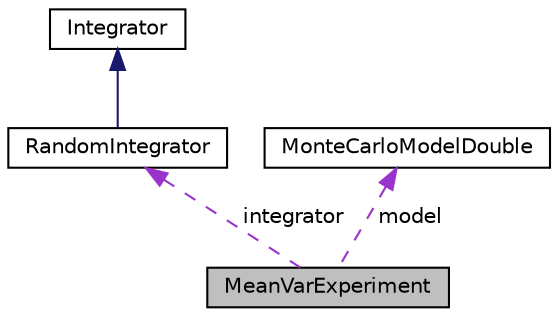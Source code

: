 digraph "MeanVarExperiment"
{
 // INTERACTIVE_SVG=YES
  bgcolor="transparent";
  edge [fontname="Helvetica",fontsize="10",labelfontname="Helvetica",labelfontsize="10"];
  node [fontname="Helvetica",fontsize="10",shape=record];
  Node1 [label="MeanVarExperiment",height=0.2,width=0.4,color="black", fillcolor="grey75", style="filled", fontcolor="black"];
  Node2 -> Node1 [dir="back",color="darkorchid3",fontsize="10",style="dashed",label=" integrator" ,fontname="Helvetica"];
  Node2 [label="RandomIntegrator",height=0.2,width=0.4,color="black",URL="$d6/dc9/interfaceumontreal_1_1ssj_1_1mcqmctools_1_1anova_1_1RandomIntegrator.html"];
  Node3 -> Node2 [dir="back",color="midnightblue",fontsize="10",style="solid",fontname="Helvetica"];
  Node3 [label="Integrator",height=0.2,width=0.4,color="black",URL="$d9/d36/interfaceumontreal_1_1ssj_1_1mcqmctools_1_1anova_1_1Integrator.html"];
  Node4 -> Node1 [dir="back",color="darkorchid3",fontsize="10",style="dashed",label=" model" ,fontname="Helvetica"];
  Node4 [label="MonteCarloModelDouble",height=0.2,width=0.4,color="black",URL="$d3/d2f/interfaceumontreal_1_1ssj_1_1mcqmctools_1_1MonteCarloModelDouble.html",tooltip="An interface for a very simple simulation model for which Monte Carlo (MC) and RQMC experiments are t..."];
}

